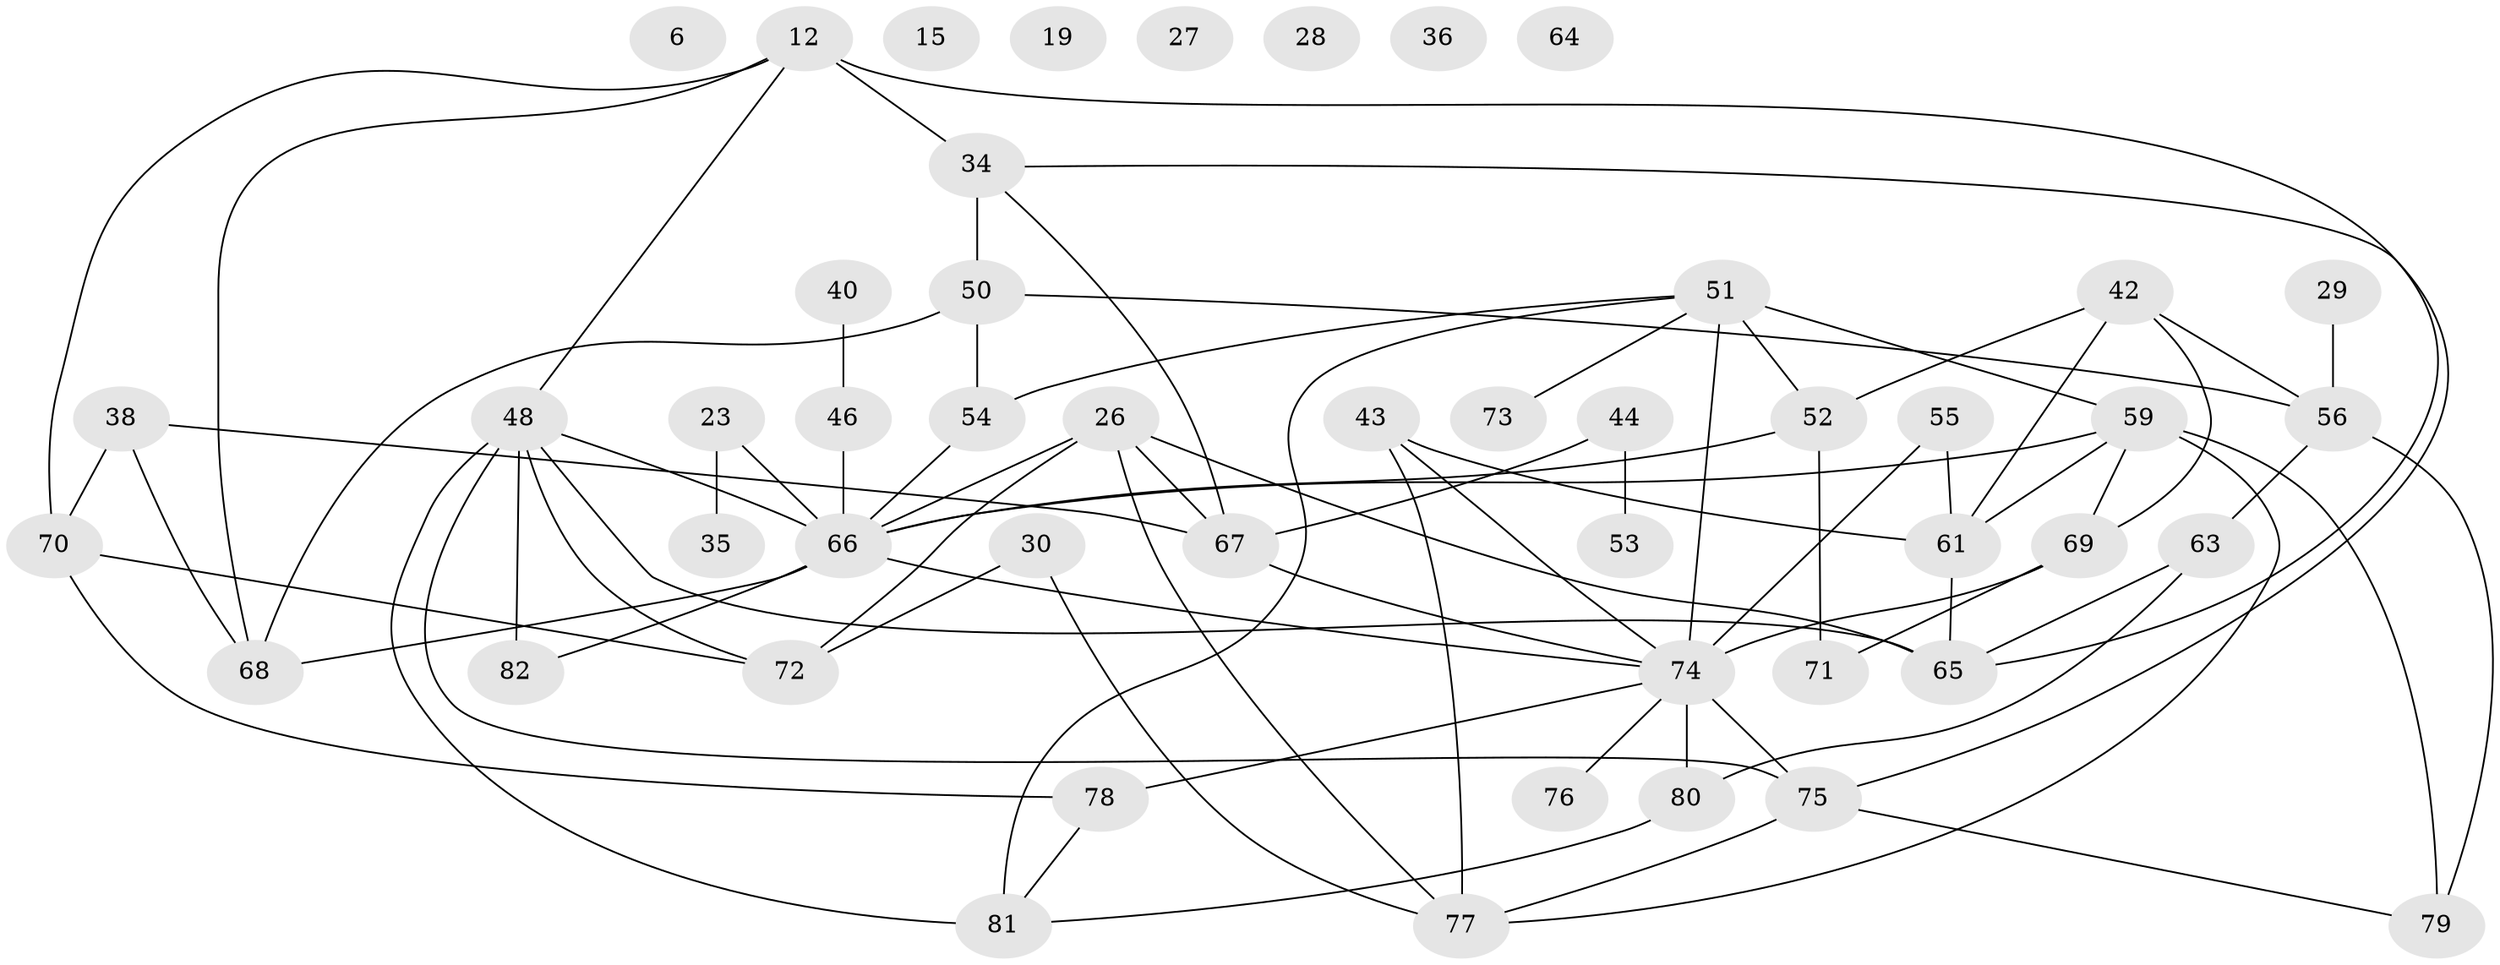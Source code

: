 // original degree distribution, {6: 0.04878048780487805, 5: 0.12195121951219512, 3: 0.24390243902439024, 0: 0.08536585365853659, 2: 0.15853658536585366, 4: 0.1951219512195122, 1: 0.12195121951219512, 7: 0.024390243902439025}
// Generated by graph-tools (version 1.1) at 2025/44/03/04/25 21:44:15]
// undirected, 49 vertices, 78 edges
graph export_dot {
graph [start="1"]
  node [color=gray90,style=filled];
  6;
  12 [super="+9"];
  15;
  19;
  23 [super="+22"];
  26 [super="+4"];
  27;
  28;
  29;
  30;
  34;
  35;
  36;
  38;
  40;
  42;
  43 [super="+33"];
  44;
  46;
  48 [super="+1"];
  50;
  51 [super="+2"];
  52 [super="+20"];
  53;
  54;
  55;
  56 [super="+39"];
  59 [super="+49+57+47"];
  61;
  63;
  64;
  65 [super="+62"];
  66 [super="+58+25"];
  67 [super="+37"];
  68 [super="+5"];
  69;
  70 [super="+16+60"];
  71;
  72;
  73;
  74 [super="+31"];
  75 [super="+24"];
  76;
  77 [super="+13+32"];
  78;
  79 [super="+41"];
  80;
  81 [super="+7"];
  82;
  12 -- 34 [weight=2];
  12 -- 68;
  12 -- 65;
  12 -- 48;
  12 -- 70;
  23 -- 35;
  23 -- 66;
  26 -- 72;
  26 -- 77;
  26 -- 65;
  26 -- 67;
  26 -- 66;
  29 -- 56;
  30 -- 72;
  30 -- 77;
  34 -- 50;
  34 -- 75;
  34 -- 67;
  38 -- 67;
  38 -- 68 [weight=2];
  38 -- 70;
  40 -- 46;
  42 -- 52;
  42 -- 61;
  42 -- 69;
  42 -- 56;
  43 -- 77;
  43 -- 74;
  43 -- 61;
  44 -- 53;
  44 -- 67;
  46 -- 66;
  48 -- 65 [weight=2];
  48 -- 72;
  48 -- 81 [weight=2];
  48 -- 82 [weight=2];
  48 -- 75;
  48 -- 66;
  50 -- 54;
  50 -- 68;
  50 -- 56;
  51 -- 74 [weight=2];
  51 -- 81;
  51 -- 54;
  51 -- 73;
  51 -- 52;
  51 -- 59 [weight=2];
  52 -- 71;
  52 -- 66;
  54 -- 66;
  55 -- 61;
  55 -- 74;
  56 -- 63;
  56 -- 79;
  59 -- 69;
  59 -- 61;
  59 -- 77;
  59 -- 66 [weight=3];
  59 -- 79;
  61 -- 65;
  63 -- 80;
  63 -- 65;
  66 -- 68 [weight=5];
  66 -- 74;
  66 -- 82;
  67 -- 74;
  69 -- 71;
  69 -- 74;
  70 -- 72;
  70 -- 78;
  74 -- 76;
  74 -- 80;
  74 -- 75;
  74 -- 78;
  75 -- 79;
  75 -- 77;
  78 -- 81;
  80 -- 81;
}
